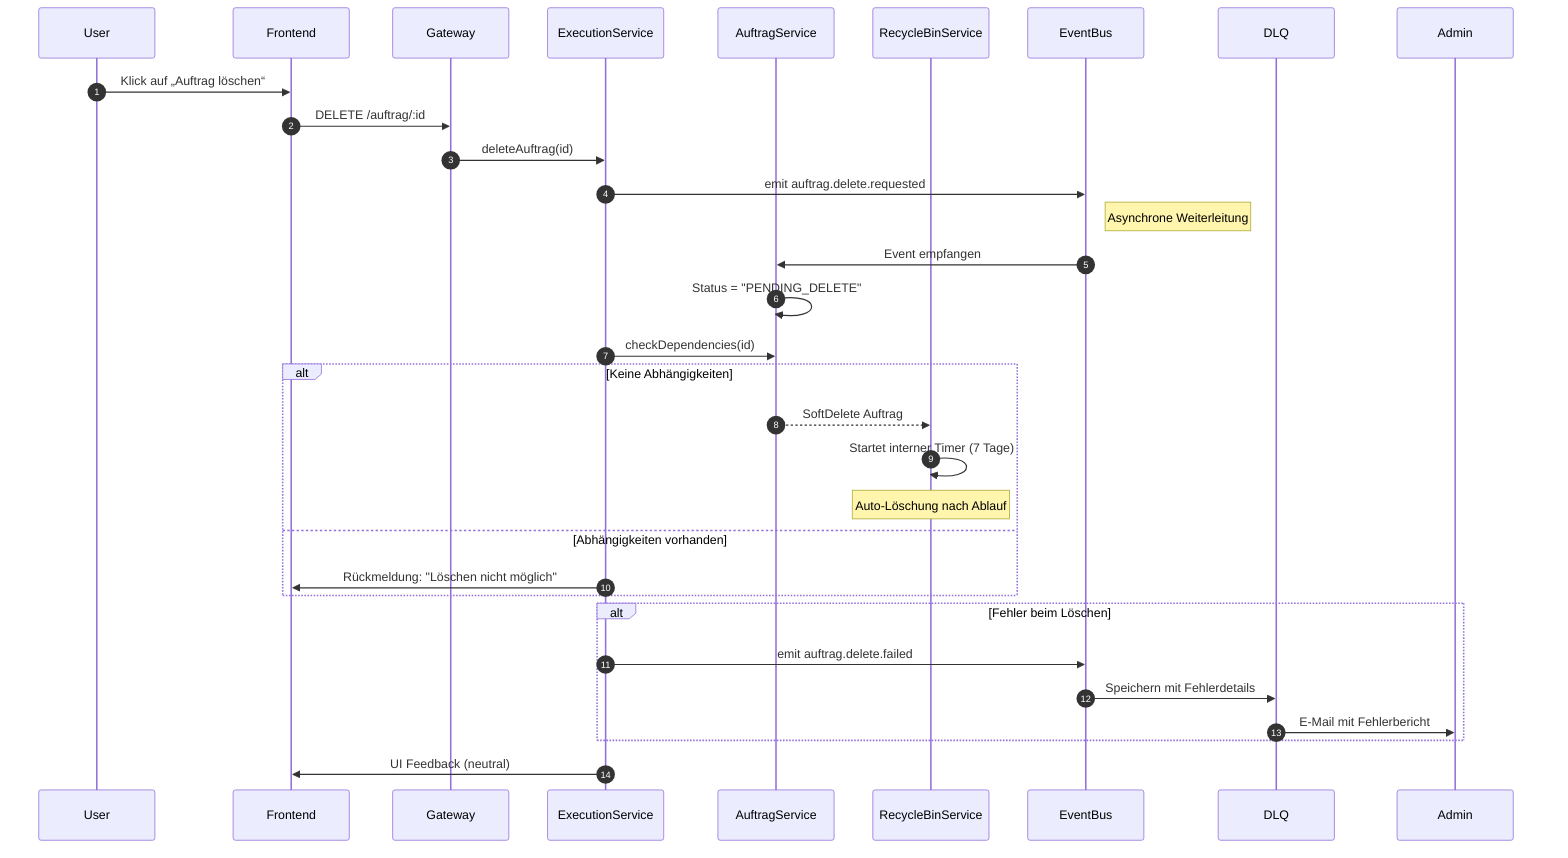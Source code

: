 sequenceDiagram
    autonumber
    participant User
    participant Frontend
    participant Gateway
    participant ExecutionService
    participant AuftragService
    participant RecycleBinService
    participant EventBus
    participant DLQ
    participant Admin

    User->>Frontend: Klick auf „Auftrag löschen“
    Frontend->>Gateway: DELETE /auftrag/:id
    Gateway->>ExecutionService: deleteAuftrag(id)

    ExecutionService->>EventBus: emit auftrag.delete.requested
    Note right of EventBus: Asynchrone Weiterleitung

    EventBus->>AuftragService: Event empfangen
    AuftragService->>AuftragService: Status = "PENDING_DELETE"

    ExecutionService->>AuftragService: checkDependencies(id)

    alt Keine Abhängigkeiten
        AuftragService-->>RecycleBinService: SoftDelete Auftrag
        RecycleBinService->>RecycleBinService: Startet interner Timer (7 Tage)
        Note over RecycleBinService: Auto-Löschung nach Ablauf
    else Abhängigkeiten vorhanden
        ExecutionService->>Frontend: Rückmeldung: "Löschen nicht möglich"
    end

    alt Fehler beim Löschen
        ExecutionService->>EventBus: emit auftrag.delete.failed
        EventBus->>DLQ: Speichern mit Fehlerdetails
        DLQ->>Admin: E-Mail mit Fehlerbericht
    end

    ExecutionService->>Frontend: UI Feedback (neutral)